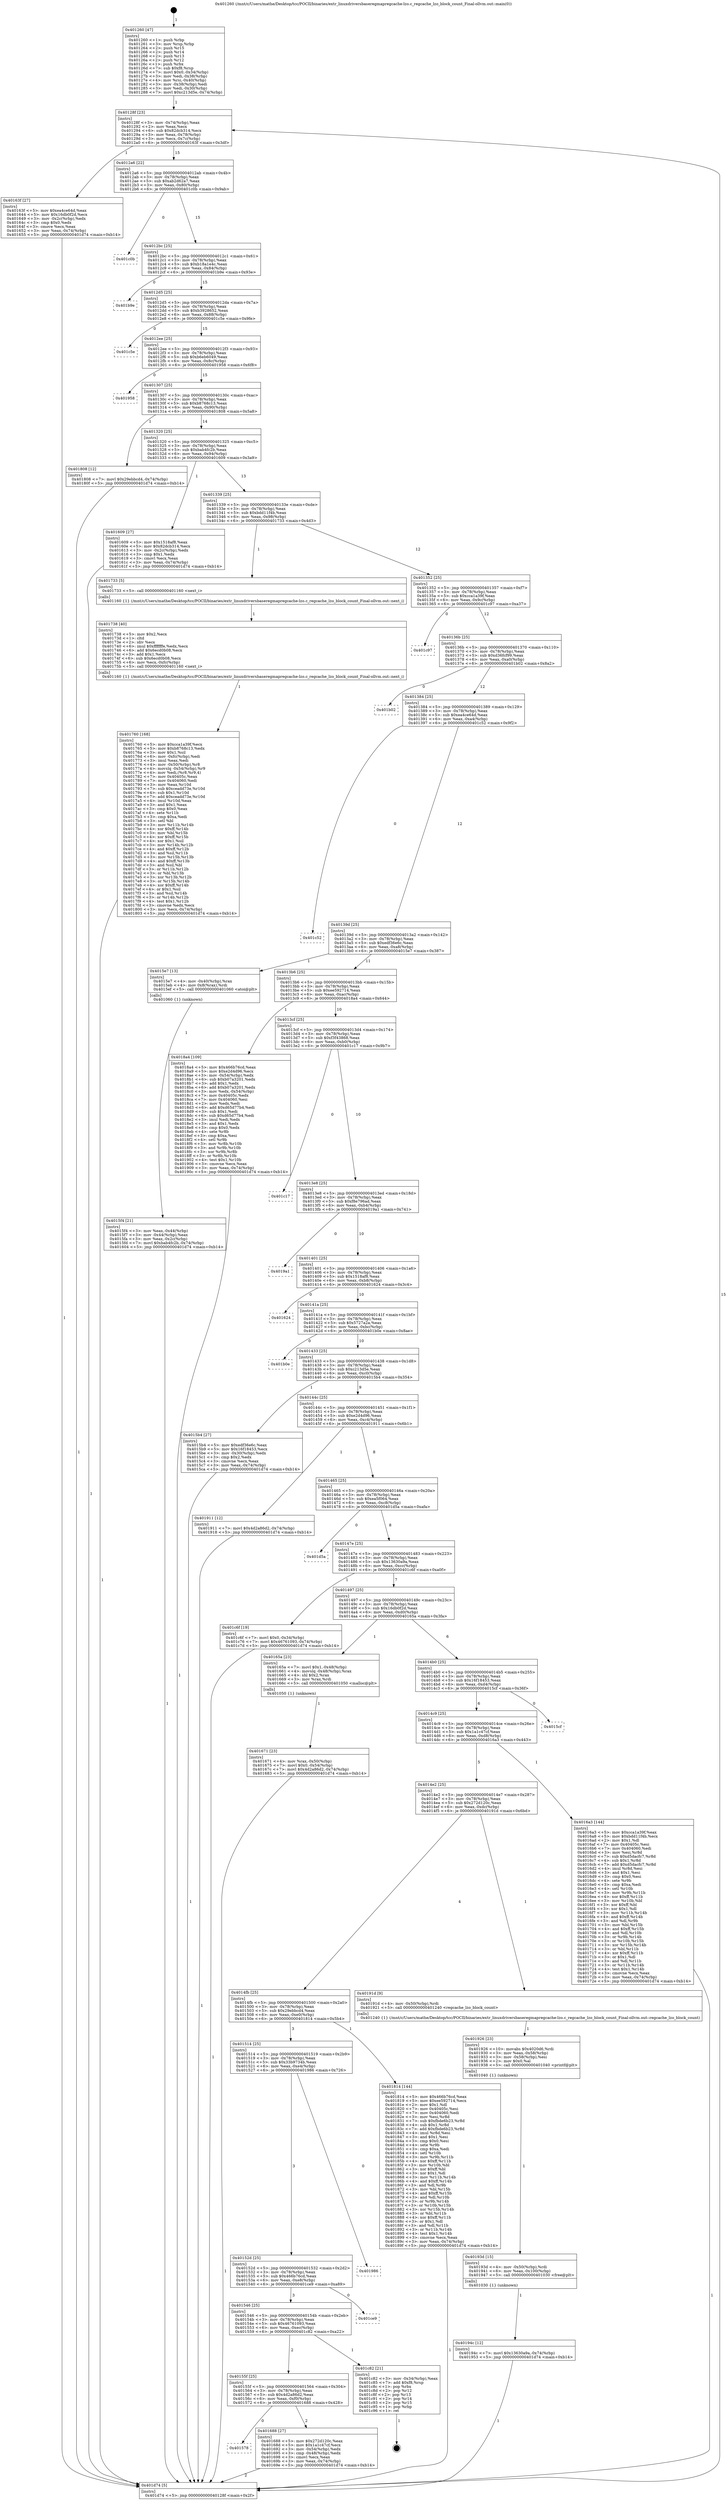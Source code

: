 digraph "0x401260" {
  label = "0x401260 (/mnt/c/Users/mathe/Desktop/tcc/POCII/binaries/extr_linuxdriversbaseregmapregcache-lzo.c_regcache_lzo_block_count_Final-ollvm.out::main(0))"
  labelloc = "t"
  node[shape=record]

  Entry [label="",width=0.3,height=0.3,shape=circle,fillcolor=black,style=filled]
  "0x40128f" [label="{
     0x40128f [23]\l
     | [instrs]\l
     &nbsp;&nbsp;0x40128f \<+3\>: mov -0x74(%rbp),%eax\l
     &nbsp;&nbsp;0x401292 \<+2\>: mov %eax,%ecx\l
     &nbsp;&nbsp;0x401294 \<+6\>: sub $0x82dcb314,%ecx\l
     &nbsp;&nbsp;0x40129a \<+3\>: mov %eax,-0x78(%rbp)\l
     &nbsp;&nbsp;0x40129d \<+3\>: mov %ecx,-0x7c(%rbp)\l
     &nbsp;&nbsp;0x4012a0 \<+6\>: je 000000000040163f \<main+0x3df\>\l
  }"]
  "0x40163f" [label="{
     0x40163f [27]\l
     | [instrs]\l
     &nbsp;&nbsp;0x40163f \<+5\>: mov $0xea4ce64d,%eax\l
     &nbsp;&nbsp;0x401644 \<+5\>: mov $0x16db0f2d,%ecx\l
     &nbsp;&nbsp;0x401649 \<+3\>: mov -0x2c(%rbp),%edx\l
     &nbsp;&nbsp;0x40164c \<+3\>: cmp $0x0,%edx\l
     &nbsp;&nbsp;0x40164f \<+3\>: cmove %ecx,%eax\l
     &nbsp;&nbsp;0x401652 \<+3\>: mov %eax,-0x74(%rbp)\l
     &nbsp;&nbsp;0x401655 \<+5\>: jmp 0000000000401d74 \<main+0xb14\>\l
  }"]
  "0x4012a6" [label="{
     0x4012a6 [22]\l
     | [instrs]\l
     &nbsp;&nbsp;0x4012a6 \<+5\>: jmp 00000000004012ab \<main+0x4b\>\l
     &nbsp;&nbsp;0x4012ab \<+3\>: mov -0x78(%rbp),%eax\l
     &nbsp;&nbsp;0x4012ae \<+5\>: sub $0xab2d62a7,%eax\l
     &nbsp;&nbsp;0x4012b3 \<+3\>: mov %eax,-0x80(%rbp)\l
     &nbsp;&nbsp;0x4012b6 \<+6\>: je 0000000000401c0b \<main+0x9ab\>\l
  }"]
  Exit [label="",width=0.3,height=0.3,shape=circle,fillcolor=black,style=filled,peripheries=2]
  "0x401c0b" [label="{
     0x401c0b\l
  }", style=dashed]
  "0x4012bc" [label="{
     0x4012bc [25]\l
     | [instrs]\l
     &nbsp;&nbsp;0x4012bc \<+5\>: jmp 00000000004012c1 \<main+0x61\>\l
     &nbsp;&nbsp;0x4012c1 \<+3\>: mov -0x78(%rbp),%eax\l
     &nbsp;&nbsp;0x4012c4 \<+5\>: sub $0xb18a1e4c,%eax\l
     &nbsp;&nbsp;0x4012c9 \<+6\>: mov %eax,-0x84(%rbp)\l
     &nbsp;&nbsp;0x4012cf \<+6\>: je 0000000000401b9e \<main+0x93e\>\l
  }"]
  "0x40194c" [label="{
     0x40194c [12]\l
     | [instrs]\l
     &nbsp;&nbsp;0x40194c \<+7\>: movl $0x13630a9a,-0x74(%rbp)\l
     &nbsp;&nbsp;0x401953 \<+5\>: jmp 0000000000401d74 \<main+0xb14\>\l
  }"]
  "0x401b9e" [label="{
     0x401b9e\l
  }", style=dashed]
  "0x4012d5" [label="{
     0x4012d5 [25]\l
     | [instrs]\l
     &nbsp;&nbsp;0x4012d5 \<+5\>: jmp 00000000004012da \<main+0x7a\>\l
     &nbsp;&nbsp;0x4012da \<+3\>: mov -0x78(%rbp),%eax\l
     &nbsp;&nbsp;0x4012dd \<+5\>: sub $0xb3928652,%eax\l
     &nbsp;&nbsp;0x4012e2 \<+6\>: mov %eax,-0x88(%rbp)\l
     &nbsp;&nbsp;0x4012e8 \<+6\>: je 0000000000401c5e \<main+0x9fe\>\l
  }"]
  "0x40193d" [label="{
     0x40193d [15]\l
     | [instrs]\l
     &nbsp;&nbsp;0x40193d \<+4\>: mov -0x50(%rbp),%rdi\l
     &nbsp;&nbsp;0x401941 \<+6\>: mov %eax,-0x100(%rbp)\l
     &nbsp;&nbsp;0x401947 \<+5\>: call 0000000000401030 \<free@plt\>\l
     | [calls]\l
     &nbsp;&nbsp;0x401030 \{1\} (unknown)\l
  }"]
  "0x401c5e" [label="{
     0x401c5e\l
  }", style=dashed]
  "0x4012ee" [label="{
     0x4012ee [25]\l
     | [instrs]\l
     &nbsp;&nbsp;0x4012ee \<+5\>: jmp 00000000004012f3 \<main+0x93\>\l
     &nbsp;&nbsp;0x4012f3 \<+3\>: mov -0x78(%rbp),%eax\l
     &nbsp;&nbsp;0x4012f6 \<+5\>: sub $0xb6eb6049,%eax\l
     &nbsp;&nbsp;0x4012fb \<+6\>: mov %eax,-0x8c(%rbp)\l
     &nbsp;&nbsp;0x401301 \<+6\>: je 0000000000401958 \<main+0x6f8\>\l
  }"]
  "0x401926" [label="{
     0x401926 [23]\l
     | [instrs]\l
     &nbsp;&nbsp;0x401926 \<+10\>: movabs $0x4020d6,%rdi\l
     &nbsp;&nbsp;0x401930 \<+3\>: mov %eax,-0x58(%rbp)\l
     &nbsp;&nbsp;0x401933 \<+3\>: mov -0x58(%rbp),%esi\l
     &nbsp;&nbsp;0x401936 \<+2\>: mov $0x0,%al\l
     &nbsp;&nbsp;0x401938 \<+5\>: call 0000000000401040 \<printf@plt\>\l
     | [calls]\l
     &nbsp;&nbsp;0x401040 \{1\} (unknown)\l
  }"]
  "0x401958" [label="{
     0x401958\l
  }", style=dashed]
  "0x401307" [label="{
     0x401307 [25]\l
     | [instrs]\l
     &nbsp;&nbsp;0x401307 \<+5\>: jmp 000000000040130c \<main+0xac\>\l
     &nbsp;&nbsp;0x40130c \<+3\>: mov -0x78(%rbp),%eax\l
     &nbsp;&nbsp;0x40130f \<+5\>: sub $0xb8768c13,%eax\l
     &nbsp;&nbsp;0x401314 \<+6\>: mov %eax,-0x90(%rbp)\l
     &nbsp;&nbsp;0x40131a \<+6\>: je 0000000000401808 \<main+0x5a8\>\l
  }"]
  "0x401760" [label="{
     0x401760 [168]\l
     | [instrs]\l
     &nbsp;&nbsp;0x401760 \<+5\>: mov $0xcca1a39f,%ecx\l
     &nbsp;&nbsp;0x401765 \<+5\>: mov $0xb8768c13,%edx\l
     &nbsp;&nbsp;0x40176a \<+3\>: mov $0x1,%sil\l
     &nbsp;&nbsp;0x40176d \<+6\>: mov -0xfc(%rbp),%edi\l
     &nbsp;&nbsp;0x401773 \<+3\>: imul %eax,%edi\l
     &nbsp;&nbsp;0x401776 \<+4\>: mov -0x50(%rbp),%r8\l
     &nbsp;&nbsp;0x40177a \<+4\>: movslq -0x54(%rbp),%r9\l
     &nbsp;&nbsp;0x40177e \<+4\>: mov %edi,(%r8,%r9,4)\l
     &nbsp;&nbsp;0x401782 \<+7\>: mov 0x40405c,%eax\l
     &nbsp;&nbsp;0x401789 \<+7\>: mov 0x404060,%edi\l
     &nbsp;&nbsp;0x401790 \<+3\>: mov %eax,%r10d\l
     &nbsp;&nbsp;0x401793 \<+7\>: sub $0xceadd73e,%r10d\l
     &nbsp;&nbsp;0x40179a \<+4\>: sub $0x1,%r10d\l
     &nbsp;&nbsp;0x40179e \<+7\>: add $0xceadd73e,%r10d\l
     &nbsp;&nbsp;0x4017a5 \<+4\>: imul %r10d,%eax\l
     &nbsp;&nbsp;0x4017a9 \<+3\>: and $0x1,%eax\l
     &nbsp;&nbsp;0x4017ac \<+3\>: cmp $0x0,%eax\l
     &nbsp;&nbsp;0x4017af \<+4\>: sete %r11b\l
     &nbsp;&nbsp;0x4017b3 \<+3\>: cmp $0xa,%edi\l
     &nbsp;&nbsp;0x4017b6 \<+3\>: setl %bl\l
     &nbsp;&nbsp;0x4017b9 \<+3\>: mov %r11b,%r14b\l
     &nbsp;&nbsp;0x4017bc \<+4\>: xor $0xff,%r14b\l
     &nbsp;&nbsp;0x4017c0 \<+3\>: mov %bl,%r15b\l
     &nbsp;&nbsp;0x4017c3 \<+4\>: xor $0xff,%r15b\l
     &nbsp;&nbsp;0x4017c7 \<+4\>: xor $0x1,%sil\l
     &nbsp;&nbsp;0x4017cb \<+3\>: mov %r14b,%r12b\l
     &nbsp;&nbsp;0x4017ce \<+4\>: and $0xff,%r12b\l
     &nbsp;&nbsp;0x4017d2 \<+3\>: and %sil,%r11b\l
     &nbsp;&nbsp;0x4017d5 \<+3\>: mov %r15b,%r13b\l
     &nbsp;&nbsp;0x4017d8 \<+4\>: and $0xff,%r13b\l
     &nbsp;&nbsp;0x4017dc \<+3\>: and %sil,%bl\l
     &nbsp;&nbsp;0x4017df \<+3\>: or %r11b,%r12b\l
     &nbsp;&nbsp;0x4017e2 \<+3\>: or %bl,%r13b\l
     &nbsp;&nbsp;0x4017e5 \<+3\>: xor %r13b,%r12b\l
     &nbsp;&nbsp;0x4017e8 \<+3\>: or %r15b,%r14b\l
     &nbsp;&nbsp;0x4017eb \<+4\>: xor $0xff,%r14b\l
     &nbsp;&nbsp;0x4017ef \<+4\>: or $0x1,%sil\l
     &nbsp;&nbsp;0x4017f3 \<+3\>: and %sil,%r14b\l
     &nbsp;&nbsp;0x4017f6 \<+3\>: or %r14b,%r12b\l
     &nbsp;&nbsp;0x4017f9 \<+4\>: test $0x1,%r12b\l
     &nbsp;&nbsp;0x4017fd \<+3\>: cmovne %edx,%ecx\l
     &nbsp;&nbsp;0x401800 \<+3\>: mov %ecx,-0x74(%rbp)\l
     &nbsp;&nbsp;0x401803 \<+5\>: jmp 0000000000401d74 \<main+0xb14\>\l
  }"]
  "0x401808" [label="{
     0x401808 [12]\l
     | [instrs]\l
     &nbsp;&nbsp;0x401808 \<+7\>: movl $0x29ebbcd4,-0x74(%rbp)\l
     &nbsp;&nbsp;0x40180f \<+5\>: jmp 0000000000401d74 \<main+0xb14\>\l
  }"]
  "0x401320" [label="{
     0x401320 [25]\l
     | [instrs]\l
     &nbsp;&nbsp;0x401320 \<+5\>: jmp 0000000000401325 \<main+0xc5\>\l
     &nbsp;&nbsp;0x401325 \<+3\>: mov -0x78(%rbp),%eax\l
     &nbsp;&nbsp;0x401328 \<+5\>: sub $0xbab4fc2b,%eax\l
     &nbsp;&nbsp;0x40132d \<+6\>: mov %eax,-0x94(%rbp)\l
     &nbsp;&nbsp;0x401333 \<+6\>: je 0000000000401609 \<main+0x3a9\>\l
  }"]
  "0x401738" [label="{
     0x401738 [40]\l
     | [instrs]\l
     &nbsp;&nbsp;0x401738 \<+5\>: mov $0x2,%ecx\l
     &nbsp;&nbsp;0x40173d \<+1\>: cltd\l
     &nbsp;&nbsp;0x40173e \<+2\>: idiv %ecx\l
     &nbsp;&nbsp;0x401740 \<+6\>: imul $0xfffffffe,%edx,%ecx\l
     &nbsp;&nbsp;0x401746 \<+6\>: add $0x6ecd0b08,%ecx\l
     &nbsp;&nbsp;0x40174c \<+3\>: add $0x1,%ecx\l
     &nbsp;&nbsp;0x40174f \<+6\>: sub $0x6ecd0b08,%ecx\l
     &nbsp;&nbsp;0x401755 \<+6\>: mov %ecx,-0xfc(%rbp)\l
     &nbsp;&nbsp;0x40175b \<+5\>: call 0000000000401160 \<next_i\>\l
     | [calls]\l
     &nbsp;&nbsp;0x401160 \{1\} (/mnt/c/Users/mathe/Desktop/tcc/POCII/binaries/extr_linuxdriversbaseregmapregcache-lzo.c_regcache_lzo_block_count_Final-ollvm.out::next_i)\l
  }"]
  "0x401609" [label="{
     0x401609 [27]\l
     | [instrs]\l
     &nbsp;&nbsp;0x401609 \<+5\>: mov $0x1518af8,%eax\l
     &nbsp;&nbsp;0x40160e \<+5\>: mov $0x82dcb314,%ecx\l
     &nbsp;&nbsp;0x401613 \<+3\>: mov -0x2c(%rbp),%edx\l
     &nbsp;&nbsp;0x401616 \<+3\>: cmp $0x1,%edx\l
     &nbsp;&nbsp;0x401619 \<+3\>: cmovl %ecx,%eax\l
     &nbsp;&nbsp;0x40161c \<+3\>: mov %eax,-0x74(%rbp)\l
     &nbsp;&nbsp;0x40161f \<+5\>: jmp 0000000000401d74 \<main+0xb14\>\l
  }"]
  "0x401339" [label="{
     0x401339 [25]\l
     | [instrs]\l
     &nbsp;&nbsp;0x401339 \<+5\>: jmp 000000000040133e \<main+0xde\>\l
     &nbsp;&nbsp;0x40133e \<+3\>: mov -0x78(%rbp),%eax\l
     &nbsp;&nbsp;0x401341 \<+5\>: sub $0xbdd11f4b,%eax\l
     &nbsp;&nbsp;0x401346 \<+6\>: mov %eax,-0x98(%rbp)\l
     &nbsp;&nbsp;0x40134c \<+6\>: je 0000000000401733 \<main+0x4d3\>\l
  }"]
  "0x401578" [label="{
     0x401578\l
  }", style=dashed]
  "0x401733" [label="{
     0x401733 [5]\l
     | [instrs]\l
     &nbsp;&nbsp;0x401733 \<+5\>: call 0000000000401160 \<next_i\>\l
     | [calls]\l
     &nbsp;&nbsp;0x401160 \{1\} (/mnt/c/Users/mathe/Desktop/tcc/POCII/binaries/extr_linuxdriversbaseregmapregcache-lzo.c_regcache_lzo_block_count_Final-ollvm.out::next_i)\l
  }"]
  "0x401352" [label="{
     0x401352 [25]\l
     | [instrs]\l
     &nbsp;&nbsp;0x401352 \<+5\>: jmp 0000000000401357 \<main+0xf7\>\l
     &nbsp;&nbsp;0x401357 \<+3\>: mov -0x78(%rbp),%eax\l
     &nbsp;&nbsp;0x40135a \<+5\>: sub $0xcca1a39f,%eax\l
     &nbsp;&nbsp;0x40135f \<+6\>: mov %eax,-0x9c(%rbp)\l
     &nbsp;&nbsp;0x401365 \<+6\>: je 0000000000401c97 \<main+0xa37\>\l
  }"]
  "0x401688" [label="{
     0x401688 [27]\l
     | [instrs]\l
     &nbsp;&nbsp;0x401688 \<+5\>: mov $0x272d120c,%eax\l
     &nbsp;&nbsp;0x40168d \<+5\>: mov $0x1a1c47cf,%ecx\l
     &nbsp;&nbsp;0x401692 \<+3\>: mov -0x54(%rbp),%edx\l
     &nbsp;&nbsp;0x401695 \<+3\>: cmp -0x48(%rbp),%edx\l
     &nbsp;&nbsp;0x401698 \<+3\>: cmovl %ecx,%eax\l
     &nbsp;&nbsp;0x40169b \<+3\>: mov %eax,-0x74(%rbp)\l
     &nbsp;&nbsp;0x40169e \<+5\>: jmp 0000000000401d74 \<main+0xb14\>\l
  }"]
  "0x401c97" [label="{
     0x401c97\l
  }", style=dashed]
  "0x40136b" [label="{
     0x40136b [25]\l
     | [instrs]\l
     &nbsp;&nbsp;0x40136b \<+5\>: jmp 0000000000401370 \<main+0x110\>\l
     &nbsp;&nbsp;0x401370 \<+3\>: mov -0x78(%rbp),%eax\l
     &nbsp;&nbsp;0x401373 \<+5\>: sub $0xd36fcf99,%eax\l
     &nbsp;&nbsp;0x401378 \<+6\>: mov %eax,-0xa0(%rbp)\l
     &nbsp;&nbsp;0x40137e \<+6\>: je 0000000000401b02 \<main+0x8a2\>\l
  }"]
  "0x40155f" [label="{
     0x40155f [25]\l
     | [instrs]\l
     &nbsp;&nbsp;0x40155f \<+5\>: jmp 0000000000401564 \<main+0x304\>\l
     &nbsp;&nbsp;0x401564 \<+3\>: mov -0x78(%rbp),%eax\l
     &nbsp;&nbsp;0x401567 \<+5\>: sub $0x4d2a86d2,%eax\l
     &nbsp;&nbsp;0x40156c \<+6\>: mov %eax,-0xf0(%rbp)\l
     &nbsp;&nbsp;0x401572 \<+6\>: je 0000000000401688 \<main+0x428\>\l
  }"]
  "0x401b02" [label="{
     0x401b02\l
  }", style=dashed]
  "0x401384" [label="{
     0x401384 [25]\l
     | [instrs]\l
     &nbsp;&nbsp;0x401384 \<+5\>: jmp 0000000000401389 \<main+0x129\>\l
     &nbsp;&nbsp;0x401389 \<+3\>: mov -0x78(%rbp),%eax\l
     &nbsp;&nbsp;0x40138c \<+5\>: sub $0xea4ce64d,%eax\l
     &nbsp;&nbsp;0x401391 \<+6\>: mov %eax,-0xa4(%rbp)\l
     &nbsp;&nbsp;0x401397 \<+6\>: je 0000000000401c52 \<main+0x9f2\>\l
  }"]
  "0x401c82" [label="{
     0x401c82 [21]\l
     | [instrs]\l
     &nbsp;&nbsp;0x401c82 \<+3\>: mov -0x34(%rbp),%eax\l
     &nbsp;&nbsp;0x401c85 \<+7\>: add $0xf8,%rsp\l
     &nbsp;&nbsp;0x401c8c \<+1\>: pop %rbx\l
     &nbsp;&nbsp;0x401c8d \<+2\>: pop %r12\l
     &nbsp;&nbsp;0x401c8f \<+2\>: pop %r13\l
     &nbsp;&nbsp;0x401c91 \<+2\>: pop %r14\l
     &nbsp;&nbsp;0x401c93 \<+2\>: pop %r15\l
     &nbsp;&nbsp;0x401c95 \<+1\>: pop %rbp\l
     &nbsp;&nbsp;0x401c96 \<+1\>: ret\l
  }"]
  "0x401c52" [label="{
     0x401c52\l
  }", style=dashed]
  "0x40139d" [label="{
     0x40139d [25]\l
     | [instrs]\l
     &nbsp;&nbsp;0x40139d \<+5\>: jmp 00000000004013a2 \<main+0x142\>\l
     &nbsp;&nbsp;0x4013a2 \<+3\>: mov -0x78(%rbp),%eax\l
     &nbsp;&nbsp;0x4013a5 \<+5\>: sub $0xedf36e6c,%eax\l
     &nbsp;&nbsp;0x4013aa \<+6\>: mov %eax,-0xa8(%rbp)\l
     &nbsp;&nbsp;0x4013b0 \<+6\>: je 00000000004015e7 \<main+0x387\>\l
  }"]
  "0x401546" [label="{
     0x401546 [25]\l
     | [instrs]\l
     &nbsp;&nbsp;0x401546 \<+5\>: jmp 000000000040154b \<main+0x2eb\>\l
     &nbsp;&nbsp;0x40154b \<+3\>: mov -0x78(%rbp),%eax\l
     &nbsp;&nbsp;0x40154e \<+5\>: sub $0x46761093,%eax\l
     &nbsp;&nbsp;0x401553 \<+6\>: mov %eax,-0xec(%rbp)\l
     &nbsp;&nbsp;0x401559 \<+6\>: je 0000000000401c82 \<main+0xa22\>\l
  }"]
  "0x4015e7" [label="{
     0x4015e7 [13]\l
     | [instrs]\l
     &nbsp;&nbsp;0x4015e7 \<+4\>: mov -0x40(%rbp),%rax\l
     &nbsp;&nbsp;0x4015eb \<+4\>: mov 0x8(%rax),%rdi\l
     &nbsp;&nbsp;0x4015ef \<+5\>: call 0000000000401060 \<atoi@plt\>\l
     | [calls]\l
     &nbsp;&nbsp;0x401060 \{1\} (unknown)\l
  }"]
  "0x4013b6" [label="{
     0x4013b6 [25]\l
     | [instrs]\l
     &nbsp;&nbsp;0x4013b6 \<+5\>: jmp 00000000004013bb \<main+0x15b\>\l
     &nbsp;&nbsp;0x4013bb \<+3\>: mov -0x78(%rbp),%eax\l
     &nbsp;&nbsp;0x4013be \<+5\>: sub $0xee592714,%eax\l
     &nbsp;&nbsp;0x4013c3 \<+6\>: mov %eax,-0xac(%rbp)\l
     &nbsp;&nbsp;0x4013c9 \<+6\>: je 00000000004018a4 \<main+0x644\>\l
  }"]
  "0x401ce9" [label="{
     0x401ce9\l
  }", style=dashed]
  "0x4018a4" [label="{
     0x4018a4 [109]\l
     | [instrs]\l
     &nbsp;&nbsp;0x4018a4 \<+5\>: mov $0x466b76cd,%eax\l
     &nbsp;&nbsp;0x4018a9 \<+5\>: mov $0xe2d4d96,%ecx\l
     &nbsp;&nbsp;0x4018ae \<+3\>: mov -0x54(%rbp),%edx\l
     &nbsp;&nbsp;0x4018b1 \<+6\>: sub $0xb07a3201,%edx\l
     &nbsp;&nbsp;0x4018b7 \<+3\>: add $0x1,%edx\l
     &nbsp;&nbsp;0x4018ba \<+6\>: add $0xb07a3201,%edx\l
     &nbsp;&nbsp;0x4018c0 \<+3\>: mov %edx,-0x54(%rbp)\l
     &nbsp;&nbsp;0x4018c3 \<+7\>: mov 0x40405c,%edx\l
     &nbsp;&nbsp;0x4018ca \<+7\>: mov 0x404060,%esi\l
     &nbsp;&nbsp;0x4018d1 \<+2\>: mov %edx,%edi\l
     &nbsp;&nbsp;0x4018d3 \<+6\>: add $0xd65d77b4,%edi\l
     &nbsp;&nbsp;0x4018d9 \<+3\>: sub $0x1,%edi\l
     &nbsp;&nbsp;0x4018dc \<+6\>: sub $0xd65d77b4,%edi\l
     &nbsp;&nbsp;0x4018e2 \<+3\>: imul %edi,%edx\l
     &nbsp;&nbsp;0x4018e5 \<+3\>: and $0x1,%edx\l
     &nbsp;&nbsp;0x4018e8 \<+3\>: cmp $0x0,%edx\l
     &nbsp;&nbsp;0x4018eb \<+4\>: sete %r8b\l
     &nbsp;&nbsp;0x4018ef \<+3\>: cmp $0xa,%esi\l
     &nbsp;&nbsp;0x4018f2 \<+4\>: setl %r9b\l
     &nbsp;&nbsp;0x4018f6 \<+3\>: mov %r8b,%r10b\l
     &nbsp;&nbsp;0x4018f9 \<+3\>: and %r9b,%r10b\l
     &nbsp;&nbsp;0x4018fc \<+3\>: xor %r9b,%r8b\l
     &nbsp;&nbsp;0x4018ff \<+3\>: or %r8b,%r10b\l
     &nbsp;&nbsp;0x401902 \<+4\>: test $0x1,%r10b\l
     &nbsp;&nbsp;0x401906 \<+3\>: cmovne %ecx,%eax\l
     &nbsp;&nbsp;0x401909 \<+3\>: mov %eax,-0x74(%rbp)\l
     &nbsp;&nbsp;0x40190c \<+5\>: jmp 0000000000401d74 \<main+0xb14\>\l
  }"]
  "0x4013cf" [label="{
     0x4013cf [25]\l
     | [instrs]\l
     &nbsp;&nbsp;0x4013cf \<+5\>: jmp 00000000004013d4 \<main+0x174\>\l
     &nbsp;&nbsp;0x4013d4 \<+3\>: mov -0x78(%rbp),%eax\l
     &nbsp;&nbsp;0x4013d7 \<+5\>: sub $0xf3f43868,%eax\l
     &nbsp;&nbsp;0x4013dc \<+6\>: mov %eax,-0xb0(%rbp)\l
     &nbsp;&nbsp;0x4013e2 \<+6\>: je 0000000000401c17 \<main+0x9b7\>\l
  }"]
  "0x40152d" [label="{
     0x40152d [25]\l
     | [instrs]\l
     &nbsp;&nbsp;0x40152d \<+5\>: jmp 0000000000401532 \<main+0x2d2\>\l
     &nbsp;&nbsp;0x401532 \<+3\>: mov -0x78(%rbp),%eax\l
     &nbsp;&nbsp;0x401535 \<+5\>: sub $0x466b76cd,%eax\l
     &nbsp;&nbsp;0x40153a \<+6\>: mov %eax,-0xe8(%rbp)\l
     &nbsp;&nbsp;0x401540 \<+6\>: je 0000000000401ce9 \<main+0xa89\>\l
  }"]
  "0x401c17" [label="{
     0x401c17\l
  }", style=dashed]
  "0x4013e8" [label="{
     0x4013e8 [25]\l
     | [instrs]\l
     &nbsp;&nbsp;0x4013e8 \<+5\>: jmp 00000000004013ed \<main+0x18d\>\l
     &nbsp;&nbsp;0x4013ed \<+3\>: mov -0x78(%rbp),%eax\l
     &nbsp;&nbsp;0x4013f0 \<+5\>: sub $0xf8e796ad,%eax\l
     &nbsp;&nbsp;0x4013f5 \<+6\>: mov %eax,-0xb4(%rbp)\l
     &nbsp;&nbsp;0x4013fb \<+6\>: je 00000000004019a1 \<main+0x741\>\l
  }"]
  "0x401986" [label="{
     0x401986\l
  }", style=dashed]
  "0x4019a1" [label="{
     0x4019a1\l
  }", style=dashed]
  "0x401401" [label="{
     0x401401 [25]\l
     | [instrs]\l
     &nbsp;&nbsp;0x401401 \<+5\>: jmp 0000000000401406 \<main+0x1a6\>\l
     &nbsp;&nbsp;0x401406 \<+3\>: mov -0x78(%rbp),%eax\l
     &nbsp;&nbsp;0x401409 \<+5\>: sub $0x1518af8,%eax\l
     &nbsp;&nbsp;0x40140e \<+6\>: mov %eax,-0xb8(%rbp)\l
     &nbsp;&nbsp;0x401414 \<+6\>: je 0000000000401624 \<main+0x3c4\>\l
  }"]
  "0x401514" [label="{
     0x401514 [25]\l
     | [instrs]\l
     &nbsp;&nbsp;0x401514 \<+5\>: jmp 0000000000401519 \<main+0x2b9\>\l
     &nbsp;&nbsp;0x401519 \<+3\>: mov -0x78(%rbp),%eax\l
     &nbsp;&nbsp;0x40151c \<+5\>: sub $0x33b9734b,%eax\l
     &nbsp;&nbsp;0x401521 \<+6\>: mov %eax,-0xe4(%rbp)\l
     &nbsp;&nbsp;0x401527 \<+6\>: je 0000000000401986 \<main+0x726\>\l
  }"]
  "0x401624" [label="{
     0x401624\l
  }", style=dashed]
  "0x40141a" [label="{
     0x40141a [25]\l
     | [instrs]\l
     &nbsp;&nbsp;0x40141a \<+5\>: jmp 000000000040141f \<main+0x1bf\>\l
     &nbsp;&nbsp;0x40141f \<+3\>: mov -0x78(%rbp),%eax\l
     &nbsp;&nbsp;0x401422 \<+5\>: sub $0x5727a2a,%eax\l
     &nbsp;&nbsp;0x401427 \<+6\>: mov %eax,-0xbc(%rbp)\l
     &nbsp;&nbsp;0x40142d \<+6\>: je 0000000000401b0e \<main+0x8ae\>\l
  }"]
  "0x401814" [label="{
     0x401814 [144]\l
     | [instrs]\l
     &nbsp;&nbsp;0x401814 \<+5\>: mov $0x466b76cd,%eax\l
     &nbsp;&nbsp;0x401819 \<+5\>: mov $0xee592714,%ecx\l
     &nbsp;&nbsp;0x40181e \<+2\>: mov $0x1,%dl\l
     &nbsp;&nbsp;0x401820 \<+7\>: mov 0x40405c,%esi\l
     &nbsp;&nbsp;0x401827 \<+7\>: mov 0x404060,%edi\l
     &nbsp;&nbsp;0x40182e \<+3\>: mov %esi,%r8d\l
     &nbsp;&nbsp;0x401831 \<+7\>: sub $0xfbde6b23,%r8d\l
     &nbsp;&nbsp;0x401838 \<+4\>: sub $0x1,%r8d\l
     &nbsp;&nbsp;0x40183c \<+7\>: add $0xfbde6b23,%r8d\l
     &nbsp;&nbsp;0x401843 \<+4\>: imul %r8d,%esi\l
     &nbsp;&nbsp;0x401847 \<+3\>: and $0x1,%esi\l
     &nbsp;&nbsp;0x40184a \<+3\>: cmp $0x0,%esi\l
     &nbsp;&nbsp;0x40184d \<+4\>: sete %r9b\l
     &nbsp;&nbsp;0x401851 \<+3\>: cmp $0xa,%edi\l
     &nbsp;&nbsp;0x401854 \<+4\>: setl %r10b\l
     &nbsp;&nbsp;0x401858 \<+3\>: mov %r9b,%r11b\l
     &nbsp;&nbsp;0x40185b \<+4\>: xor $0xff,%r11b\l
     &nbsp;&nbsp;0x40185f \<+3\>: mov %r10b,%bl\l
     &nbsp;&nbsp;0x401862 \<+3\>: xor $0xff,%bl\l
     &nbsp;&nbsp;0x401865 \<+3\>: xor $0x1,%dl\l
     &nbsp;&nbsp;0x401868 \<+3\>: mov %r11b,%r14b\l
     &nbsp;&nbsp;0x40186b \<+4\>: and $0xff,%r14b\l
     &nbsp;&nbsp;0x40186f \<+3\>: and %dl,%r9b\l
     &nbsp;&nbsp;0x401872 \<+3\>: mov %bl,%r15b\l
     &nbsp;&nbsp;0x401875 \<+4\>: and $0xff,%r15b\l
     &nbsp;&nbsp;0x401879 \<+3\>: and %dl,%r10b\l
     &nbsp;&nbsp;0x40187c \<+3\>: or %r9b,%r14b\l
     &nbsp;&nbsp;0x40187f \<+3\>: or %r10b,%r15b\l
     &nbsp;&nbsp;0x401882 \<+3\>: xor %r15b,%r14b\l
     &nbsp;&nbsp;0x401885 \<+3\>: or %bl,%r11b\l
     &nbsp;&nbsp;0x401888 \<+4\>: xor $0xff,%r11b\l
     &nbsp;&nbsp;0x40188c \<+3\>: or $0x1,%dl\l
     &nbsp;&nbsp;0x40188f \<+3\>: and %dl,%r11b\l
     &nbsp;&nbsp;0x401892 \<+3\>: or %r11b,%r14b\l
     &nbsp;&nbsp;0x401895 \<+4\>: test $0x1,%r14b\l
     &nbsp;&nbsp;0x401899 \<+3\>: cmovne %ecx,%eax\l
     &nbsp;&nbsp;0x40189c \<+3\>: mov %eax,-0x74(%rbp)\l
     &nbsp;&nbsp;0x40189f \<+5\>: jmp 0000000000401d74 \<main+0xb14\>\l
  }"]
  "0x401b0e" [label="{
     0x401b0e\l
  }", style=dashed]
  "0x401433" [label="{
     0x401433 [25]\l
     | [instrs]\l
     &nbsp;&nbsp;0x401433 \<+5\>: jmp 0000000000401438 \<main+0x1d8\>\l
     &nbsp;&nbsp;0x401438 \<+3\>: mov -0x78(%rbp),%eax\l
     &nbsp;&nbsp;0x40143b \<+5\>: sub $0xc213d5e,%eax\l
     &nbsp;&nbsp;0x401440 \<+6\>: mov %eax,-0xc0(%rbp)\l
     &nbsp;&nbsp;0x401446 \<+6\>: je 00000000004015b4 \<main+0x354\>\l
  }"]
  "0x4014fb" [label="{
     0x4014fb [25]\l
     | [instrs]\l
     &nbsp;&nbsp;0x4014fb \<+5\>: jmp 0000000000401500 \<main+0x2a0\>\l
     &nbsp;&nbsp;0x401500 \<+3\>: mov -0x78(%rbp),%eax\l
     &nbsp;&nbsp;0x401503 \<+5\>: sub $0x29ebbcd4,%eax\l
     &nbsp;&nbsp;0x401508 \<+6\>: mov %eax,-0xe0(%rbp)\l
     &nbsp;&nbsp;0x40150e \<+6\>: je 0000000000401814 \<main+0x5b4\>\l
  }"]
  "0x4015b4" [label="{
     0x4015b4 [27]\l
     | [instrs]\l
     &nbsp;&nbsp;0x4015b4 \<+5\>: mov $0xedf36e6c,%eax\l
     &nbsp;&nbsp;0x4015b9 \<+5\>: mov $0x16f18453,%ecx\l
     &nbsp;&nbsp;0x4015be \<+3\>: mov -0x30(%rbp),%edx\l
     &nbsp;&nbsp;0x4015c1 \<+3\>: cmp $0x2,%edx\l
     &nbsp;&nbsp;0x4015c4 \<+3\>: cmovne %ecx,%eax\l
     &nbsp;&nbsp;0x4015c7 \<+3\>: mov %eax,-0x74(%rbp)\l
     &nbsp;&nbsp;0x4015ca \<+5\>: jmp 0000000000401d74 \<main+0xb14\>\l
  }"]
  "0x40144c" [label="{
     0x40144c [25]\l
     | [instrs]\l
     &nbsp;&nbsp;0x40144c \<+5\>: jmp 0000000000401451 \<main+0x1f1\>\l
     &nbsp;&nbsp;0x401451 \<+3\>: mov -0x78(%rbp),%eax\l
     &nbsp;&nbsp;0x401454 \<+5\>: sub $0xe2d4d96,%eax\l
     &nbsp;&nbsp;0x401459 \<+6\>: mov %eax,-0xc4(%rbp)\l
     &nbsp;&nbsp;0x40145f \<+6\>: je 0000000000401911 \<main+0x6b1\>\l
  }"]
  "0x401d74" [label="{
     0x401d74 [5]\l
     | [instrs]\l
     &nbsp;&nbsp;0x401d74 \<+5\>: jmp 000000000040128f \<main+0x2f\>\l
  }"]
  "0x401260" [label="{
     0x401260 [47]\l
     | [instrs]\l
     &nbsp;&nbsp;0x401260 \<+1\>: push %rbp\l
     &nbsp;&nbsp;0x401261 \<+3\>: mov %rsp,%rbp\l
     &nbsp;&nbsp;0x401264 \<+2\>: push %r15\l
     &nbsp;&nbsp;0x401266 \<+2\>: push %r14\l
     &nbsp;&nbsp;0x401268 \<+2\>: push %r13\l
     &nbsp;&nbsp;0x40126a \<+2\>: push %r12\l
     &nbsp;&nbsp;0x40126c \<+1\>: push %rbx\l
     &nbsp;&nbsp;0x40126d \<+7\>: sub $0xf8,%rsp\l
     &nbsp;&nbsp;0x401274 \<+7\>: movl $0x0,-0x34(%rbp)\l
     &nbsp;&nbsp;0x40127b \<+3\>: mov %edi,-0x38(%rbp)\l
     &nbsp;&nbsp;0x40127e \<+4\>: mov %rsi,-0x40(%rbp)\l
     &nbsp;&nbsp;0x401282 \<+3\>: mov -0x38(%rbp),%edi\l
     &nbsp;&nbsp;0x401285 \<+3\>: mov %edi,-0x30(%rbp)\l
     &nbsp;&nbsp;0x401288 \<+7\>: movl $0xc213d5e,-0x74(%rbp)\l
  }"]
  "0x4015f4" [label="{
     0x4015f4 [21]\l
     | [instrs]\l
     &nbsp;&nbsp;0x4015f4 \<+3\>: mov %eax,-0x44(%rbp)\l
     &nbsp;&nbsp;0x4015f7 \<+3\>: mov -0x44(%rbp),%eax\l
     &nbsp;&nbsp;0x4015fa \<+3\>: mov %eax,-0x2c(%rbp)\l
     &nbsp;&nbsp;0x4015fd \<+7\>: movl $0xbab4fc2b,-0x74(%rbp)\l
     &nbsp;&nbsp;0x401604 \<+5\>: jmp 0000000000401d74 \<main+0xb14\>\l
  }"]
  "0x40191d" [label="{
     0x40191d [9]\l
     | [instrs]\l
     &nbsp;&nbsp;0x40191d \<+4\>: mov -0x50(%rbp),%rdi\l
     &nbsp;&nbsp;0x401921 \<+5\>: call 0000000000401240 \<regcache_lzo_block_count\>\l
     | [calls]\l
     &nbsp;&nbsp;0x401240 \{1\} (/mnt/c/Users/mathe/Desktop/tcc/POCII/binaries/extr_linuxdriversbaseregmapregcache-lzo.c_regcache_lzo_block_count_Final-ollvm.out::regcache_lzo_block_count)\l
  }"]
  "0x401911" [label="{
     0x401911 [12]\l
     | [instrs]\l
     &nbsp;&nbsp;0x401911 \<+7\>: movl $0x4d2a86d2,-0x74(%rbp)\l
     &nbsp;&nbsp;0x401918 \<+5\>: jmp 0000000000401d74 \<main+0xb14\>\l
  }"]
  "0x401465" [label="{
     0x401465 [25]\l
     | [instrs]\l
     &nbsp;&nbsp;0x401465 \<+5\>: jmp 000000000040146a \<main+0x20a\>\l
     &nbsp;&nbsp;0x40146a \<+3\>: mov -0x78(%rbp),%eax\l
     &nbsp;&nbsp;0x40146d \<+5\>: sub $0xea5f064,%eax\l
     &nbsp;&nbsp;0x401472 \<+6\>: mov %eax,-0xc8(%rbp)\l
     &nbsp;&nbsp;0x401478 \<+6\>: je 0000000000401d5a \<main+0xafa\>\l
  }"]
  "0x4014e2" [label="{
     0x4014e2 [25]\l
     | [instrs]\l
     &nbsp;&nbsp;0x4014e2 \<+5\>: jmp 00000000004014e7 \<main+0x287\>\l
     &nbsp;&nbsp;0x4014e7 \<+3\>: mov -0x78(%rbp),%eax\l
     &nbsp;&nbsp;0x4014ea \<+5\>: sub $0x272d120c,%eax\l
     &nbsp;&nbsp;0x4014ef \<+6\>: mov %eax,-0xdc(%rbp)\l
     &nbsp;&nbsp;0x4014f5 \<+6\>: je 000000000040191d \<main+0x6bd\>\l
  }"]
  "0x401d5a" [label="{
     0x401d5a\l
  }", style=dashed]
  "0x40147e" [label="{
     0x40147e [25]\l
     | [instrs]\l
     &nbsp;&nbsp;0x40147e \<+5\>: jmp 0000000000401483 \<main+0x223\>\l
     &nbsp;&nbsp;0x401483 \<+3\>: mov -0x78(%rbp),%eax\l
     &nbsp;&nbsp;0x401486 \<+5\>: sub $0x13630a9a,%eax\l
     &nbsp;&nbsp;0x40148b \<+6\>: mov %eax,-0xcc(%rbp)\l
     &nbsp;&nbsp;0x401491 \<+6\>: je 0000000000401c6f \<main+0xa0f\>\l
  }"]
  "0x4016a3" [label="{
     0x4016a3 [144]\l
     | [instrs]\l
     &nbsp;&nbsp;0x4016a3 \<+5\>: mov $0xcca1a39f,%eax\l
     &nbsp;&nbsp;0x4016a8 \<+5\>: mov $0xbdd11f4b,%ecx\l
     &nbsp;&nbsp;0x4016ad \<+2\>: mov $0x1,%dl\l
     &nbsp;&nbsp;0x4016af \<+7\>: mov 0x40405c,%esi\l
     &nbsp;&nbsp;0x4016b6 \<+7\>: mov 0x404060,%edi\l
     &nbsp;&nbsp;0x4016bd \<+3\>: mov %esi,%r8d\l
     &nbsp;&nbsp;0x4016c0 \<+7\>: sub $0xd5dacfc7,%r8d\l
     &nbsp;&nbsp;0x4016c7 \<+4\>: sub $0x1,%r8d\l
     &nbsp;&nbsp;0x4016cb \<+7\>: add $0xd5dacfc7,%r8d\l
     &nbsp;&nbsp;0x4016d2 \<+4\>: imul %r8d,%esi\l
     &nbsp;&nbsp;0x4016d6 \<+3\>: and $0x1,%esi\l
     &nbsp;&nbsp;0x4016d9 \<+3\>: cmp $0x0,%esi\l
     &nbsp;&nbsp;0x4016dc \<+4\>: sete %r9b\l
     &nbsp;&nbsp;0x4016e0 \<+3\>: cmp $0xa,%edi\l
     &nbsp;&nbsp;0x4016e3 \<+4\>: setl %r10b\l
     &nbsp;&nbsp;0x4016e7 \<+3\>: mov %r9b,%r11b\l
     &nbsp;&nbsp;0x4016ea \<+4\>: xor $0xff,%r11b\l
     &nbsp;&nbsp;0x4016ee \<+3\>: mov %r10b,%bl\l
     &nbsp;&nbsp;0x4016f1 \<+3\>: xor $0xff,%bl\l
     &nbsp;&nbsp;0x4016f4 \<+3\>: xor $0x1,%dl\l
     &nbsp;&nbsp;0x4016f7 \<+3\>: mov %r11b,%r14b\l
     &nbsp;&nbsp;0x4016fa \<+4\>: and $0xff,%r14b\l
     &nbsp;&nbsp;0x4016fe \<+3\>: and %dl,%r9b\l
     &nbsp;&nbsp;0x401701 \<+3\>: mov %bl,%r15b\l
     &nbsp;&nbsp;0x401704 \<+4\>: and $0xff,%r15b\l
     &nbsp;&nbsp;0x401708 \<+3\>: and %dl,%r10b\l
     &nbsp;&nbsp;0x40170b \<+3\>: or %r9b,%r14b\l
     &nbsp;&nbsp;0x40170e \<+3\>: or %r10b,%r15b\l
     &nbsp;&nbsp;0x401711 \<+3\>: xor %r15b,%r14b\l
     &nbsp;&nbsp;0x401714 \<+3\>: or %bl,%r11b\l
     &nbsp;&nbsp;0x401717 \<+4\>: xor $0xff,%r11b\l
     &nbsp;&nbsp;0x40171b \<+3\>: or $0x1,%dl\l
     &nbsp;&nbsp;0x40171e \<+3\>: and %dl,%r11b\l
     &nbsp;&nbsp;0x401721 \<+3\>: or %r11b,%r14b\l
     &nbsp;&nbsp;0x401724 \<+4\>: test $0x1,%r14b\l
     &nbsp;&nbsp;0x401728 \<+3\>: cmovne %ecx,%eax\l
     &nbsp;&nbsp;0x40172b \<+3\>: mov %eax,-0x74(%rbp)\l
     &nbsp;&nbsp;0x40172e \<+5\>: jmp 0000000000401d74 \<main+0xb14\>\l
  }"]
  "0x401c6f" [label="{
     0x401c6f [19]\l
     | [instrs]\l
     &nbsp;&nbsp;0x401c6f \<+7\>: movl $0x0,-0x34(%rbp)\l
     &nbsp;&nbsp;0x401c76 \<+7\>: movl $0x46761093,-0x74(%rbp)\l
     &nbsp;&nbsp;0x401c7d \<+5\>: jmp 0000000000401d74 \<main+0xb14\>\l
  }"]
  "0x401497" [label="{
     0x401497 [25]\l
     | [instrs]\l
     &nbsp;&nbsp;0x401497 \<+5\>: jmp 000000000040149c \<main+0x23c\>\l
     &nbsp;&nbsp;0x40149c \<+3\>: mov -0x78(%rbp),%eax\l
     &nbsp;&nbsp;0x40149f \<+5\>: sub $0x16db0f2d,%eax\l
     &nbsp;&nbsp;0x4014a4 \<+6\>: mov %eax,-0xd0(%rbp)\l
     &nbsp;&nbsp;0x4014aa \<+6\>: je 000000000040165a \<main+0x3fa\>\l
  }"]
  "0x4014c9" [label="{
     0x4014c9 [25]\l
     | [instrs]\l
     &nbsp;&nbsp;0x4014c9 \<+5\>: jmp 00000000004014ce \<main+0x26e\>\l
     &nbsp;&nbsp;0x4014ce \<+3\>: mov -0x78(%rbp),%eax\l
     &nbsp;&nbsp;0x4014d1 \<+5\>: sub $0x1a1c47cf,%eax\l
     &nbsp;&nbsp;0x4014d6 \<+6\>: mov %eax,-0xd8(%rbp)\l
     &nbsp;&nbsp;0x4014dc \<+6\>: je 00000000004016a3 \<main+0x443\>\l
  }"]
  "0x40165a" [label="{
     0x40165a [23]\l
     | [instrs]\l
     &nbsp;&nbsp;0x40165a \<+7\>: movl $0x1,-0x48(%rbp)\l
     &nbsp;&nbsp;0x401661 \<+4\>: movslq -0x48(%rbp),%rax\l
     &nbsp;&nbsp;0x401665 \<+4\>: shl $0x2,%rax\l
     &nbsp;&nbsp;0x401669 \<+3\>: mov %rax,%rdi\l
     &nbsp;&nbsp;0x40166c \<+5\>: call 0000000000401050 \<malloc@plt\>\l
     | [calls]\l
     &nbsp;&nbsp;0x401050 \{1\} (unknown)\l
  }"]
  "0x4014b0" [label="{
     0x4014b0 [25]\l
     | [instrs]\l
     &nbsp;&nbsp;0x4014b0 \<+5\>: jmp 00000000004014b5 \<main+0x255\>\l
     &nbsp;&nbsp;0x4014b5 \<+3\>: mov -0x78(%rbp),%eax\l
     &nbsp;&nbsp;0x4014b8 \<+5\>: sub $0x16f18453,%eax\l
     &nbsp;&nbsp;0x4014bd \<+6\>: mov %eax,-0xd4(%rbp)\l
     &nbsp;&nbsp;0x4014c3 \<+6\>: je 00000000004015cf \<main+0x36f\>\l
  }"]
  "0x401671" [label="{
     0x401671 [23]\l
     | [instrs]\l
     &nbsp;&nbsp;0x401671 \<+4\>: mov %rax,-0x50(%rbp)\l
     &nbsp;&nbsp;0x401675 \<+7\>: movl $0x0,-0x54(%rbp)\l
     &nbsp;&nbsp;0x40167c \<+7\>: movl $0x4d2a86d2,-0x74(%rbp)\l
     &nbsp;&nbsp;0x401683 \<+5\>: jmp 0000000000401d74 \<main+0xb14\>\l
  }"]
  "0x4015cf" [label="{
     0x4015cf\l
  }", style=dashed]
  Entry -> "0x401260" [label=" 1"]
  "0x40128f" -> "0x40163f" [label=" 1"]
  "0x40128f" -> "0x4012a6" [label=" 15"]
  "0x401c82" -> Exit [label=" 1"]
  "0x4012a6" -> "0x401c0b" [label=" 0"]
  "0x4012a6" -> "0x4012bc" [label=" 15"]
  "0x401c6f" -> "0x401d74" [label=" 1"]
  "0x4012bc" -> "0x401b9e" [label=" 0"]
  "0x4012bc" -> "0x4012d5" [label=" 15"]
  "0x40194c" -> "0x401d74" [label=" 1"]
  "0x4012d5" -> "0x401c5e" [label=" 0"]
  "0x4012d5" -> "0x4012ee" [label=" 15"]
  "0x40193d" -> "0x40194c" [label=" 1"]
  "0x4012ee" -> "0x401958" [label=" 0"]
  "0x4012ee" -> "0x401307" [label=" 15"]
  "0x401926" -> "0x40193d" [label=" 1"]
  "0x401307" -> "0x401808" [label=" 1"]
  "0x401307" -> "0x401320" [label=" 14"]
  "0x40191d" -> "0x401926" [label=" 1"]
  "0x401320" -> "0x401609" [label=" 1"]
  "0x401320" -> "0x401339" [label=" 13"]
  "0x401911" -> "0x401d74" [label=" 1"]
  "0x401339" -> "0x401733" [label=" 1"]
  "0x401339" -> "0x401352" [label=" 12"]
  "0x4018a4" -> "0x401d74" [label=" 1"]
  "0x401352" -> "0x401c97" [label=" 0"]
  "0x401352" -> "0x40136b" [label=" 12"]
  "0x401814" -> "0x401d74" [label=" 1"]
  "0x40136b" -> "0x401b02" [label=" 0"]
  "0x40136b" -> "0x401384" [label=" 12"]
  "0x401760" -> "0x401d74" [label=" 1"]
  "0x401384" -> "0x401c52" [label=" 0"]
  "0x401384" -> "0x40139d" [label=" 12"]
  "0x401738" -> "0x401760" [label=" 1"]
  "0x40139d" -> "0x4015e7" [label=" 1"]
  "0x40139d" -> "0x4013b6" [label=" 11"]
  "0x4016a3" -> "0x401d74" [label=" 1"]
  "0x4013b6" -> "0x4018a4" [label=" 1"]
  "0x4013b6" -> "0x4013cf" [label=" 10"]
  "0x401688" -> "0x401d74" [label=" 2"]
  "0x4013cf" -> "0x401c17" [label=" 0"]
  "0x4013cf" -> "0x4013e8" [label=" 10"]
  "0x40155f" -> "0x401688" [label=" 2"]
  "0x4013e8" -> "0x4019a1" [label=" 0"]
  "0x4013e8" -> "0x401401" [label=" 10"]
  "0x401808" -> "0x401d74" [label=" 1"]
  "0x401401" -> "0x401624" [label=" 0"]
  "0x401401" -> "0x40141a" [label=" 10"]
  "0x401546" -> "0x401c82" [label=" 1"]
  "0x40141a" -> "0x401b0e" [label=" 0"]
  "0x40141a" -> "0x401433" [label=" 10"]
  "0x401733" -> "0x401738" [label=" 1"]
  "0x401433" -> "0x4015b4" [label=" 1"]
  "0x401433" -> "0x40144c" [label=" 9"]
  "0x4015b4" -> "0x401d74" [label=" 1"]
  "0x401260" -> "0x40128f" [label=" 1"]
  "0x401d74" -> "0x40128f" [label=" 15"]
  "0x4015e7" -> "0x4015f4" [label=" 1"]
  "0x4015f4" -> "0x401d74" [label=" 1"]
  "0x401609" -> "0x401d74" [label=" 1"]
  "0x40163f" -> "0x401d74" [label=" 1"]
  "0x40152d" -> "0x401ce9" [label=" 0"]
  "0x40144c" -> "0x401911" [label=" 1"]
  "0x40144c" -> "0x401465" [label=" 8"]
  "0x40155f" -> "0x401578" [label=" 0"]
  "0x401465" -> "0x401d5a" [label=" 0"]
  "0x401465" -> "0x40147e" [label=" 8"]
  "0x401514" -> "0x401986" [label=" 0"]
  "0x40147e" -> "0x401c6f" [label=" 1"]
  "0x40147e" -> "0x401497" [label=" 7"]
  "0x401546" -> "0x40155f" [label=" 2"]
  "0x401497" -> "0x40165a" [label=" 1"]
  "0x401497" -> "0x4014b0" [label=" 6"]
  "0x40165a" -> "0x401671" [label=" 1"]
  "0x401671" -> "0x401d74" [label=" 1"]
  "0x4014fb" -> "0x401814" [label=" 1"]
  "0x4014b0" -> "0x4015cf" [label=" 0"]
  "0x4014b0" -> "0x4014c9" [label=" 6"]
  "0x4014fb" -> "0x401514" [label=" 3"]
  "0x4014c9" -> "0x4016a3" [label=" 1"]
  "0x4014c9" -> "0x4014e2" [label=" 5"]
  "0x401514" -> "0x40152d" [label=" 3"]
  "0x4014e2" -> "0x40191d" [label=" 1"]
  "0x4014e2" -> "0x4014fb" [label=" 4"]
  "0x40152d" -> "0x401546" [label=" 3"]
}
